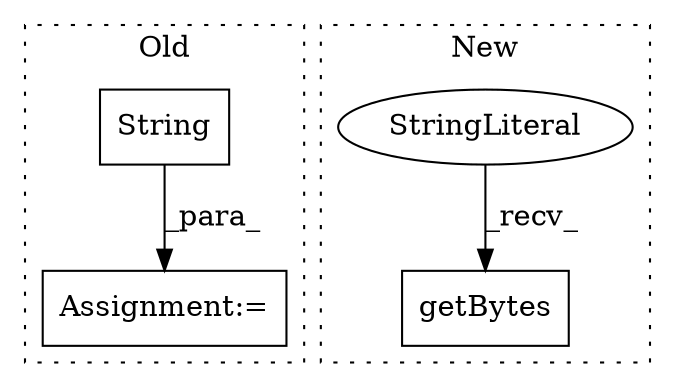 digraph G {
subgraph cluster0 {
1 [label="String" a="32" s="1276,1287" l="7,1" shape="box"];
4 [label="Assignment:=" a="7" s="1266" l="1" shape="box"];
label = "Old";
style="dotted";
}
subgraph cluster1 {
2 [label="getBytes" a="32" s="1460" l="10" shape="box"];
3 [label="StringLiteral" a="45" s="1457" l="2" shape="ellipse"];
label = "New";
style="dotted";
}
1 -> 4 [label="_para_"];
3 -> 2 [label="_recv_"];
}